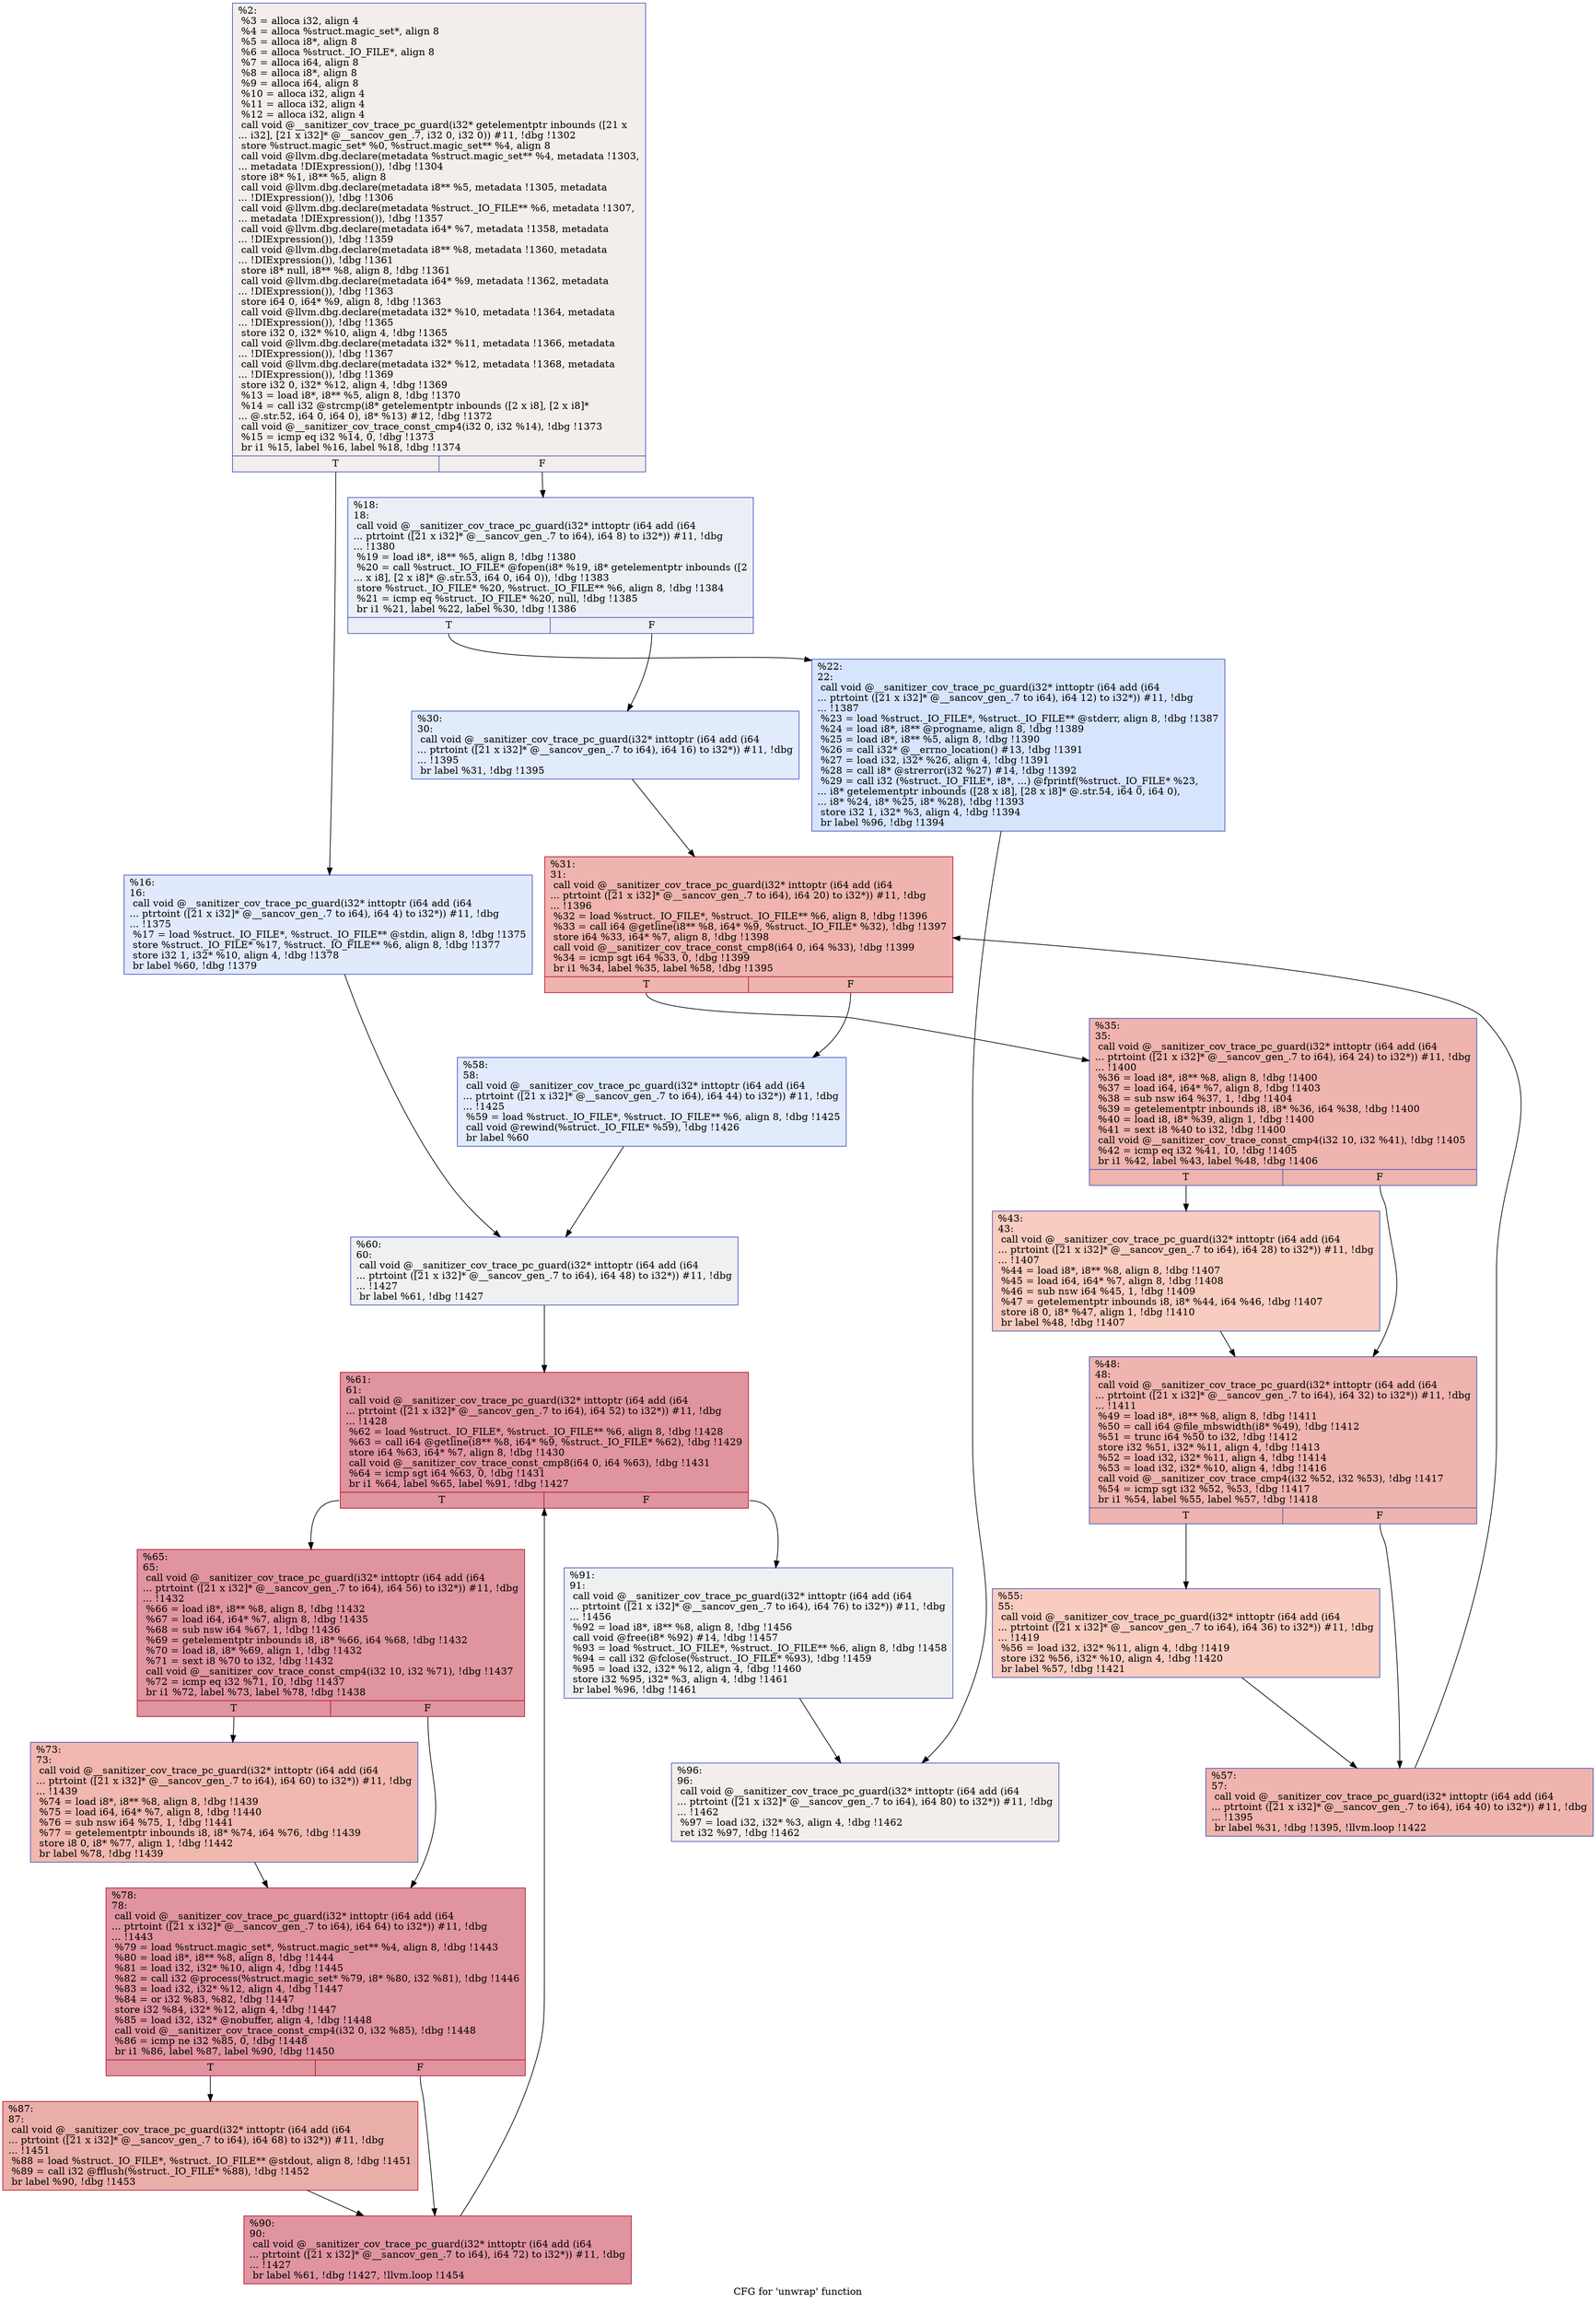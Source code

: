 digraph "CFG for 'unwrap' function" {
	label="CFG for 'unwrap' function";

	Node0x559c5c7cda20 [shape=record,color="#3d50c3ff", style=filled, fillcolor="#e3d9d370",label="{%2:\l  %3 = alloca i32, align 4\l  %4 = alloca %struct.magic_set*, align 8\l  %5 = alloca i8*, align 8\l  %6 = alloca %struct._IO_FILE*, align 8\l  %7 = alloca i64, align 8\l  %8 = alloca i8*, align 8\l  %9 = alloca i64, align 8\l  %10 = alloca i32, align 4\l  %11 = alloca i32, align 4\l  %12 = alloca i32, align 4\l  call void @__sanitizer_cov_trace_pc_guard(i32* getelementptr inbounds ([21 x\l... i32], [21 x i32]* @__sancov_gen_.7, i32 0, i32 0)) #11, !dbg !1302\l  store %struct.magic_set* %0, %struct.magic_set** %4, align 8\l  call void @llvm.dbg.declare(metadata %struct.magic_set** %4, metadata !1303,\l... metadata !DIExpression()), !dbg !1304\l  store i8* %1, i8** %5, align 8\l  call void @llvm.dbg.declare(metadata i8** %5, metadata !1305, metadata\l... !DIExpression()), !dbg !1306\l  call void @llvm.dbg.declare(metadata %struct._IO_FILE** %6, metadata !1307,\l... metadata !DIExpression()), !dbg !1357\l  call void @llvm.dbg.declare(metadata i64* %7, metadata !1358, metadata\l... !DIExpression()), !dbg !1359\l  call void @llvm.dbg.declare(metadata i8** %8, metadata !1360, metadata\l... !DIExpression()), !dbg !1361\l  store i8* null, i8** %8, align 8, !dbg !1361\l  call void @llvm.dbg.declare(metadata i64* %9, metadata !1362, metadata\l... !DIExpression()), !dbg !1363\l  store i64 0, i64* %9, align 8, !dbg !1363\l  call void @llvm.dbg.declare(metadata i32* %10, metadata !1364, metadata\l... !DIExpression()), !dbg !1365\l  store i32 0, i32* %10, align 4, !dbg !1365\l  call void @llvm.dbg.declare(metadata i32* %11, metadata !1366, metadata\l... !DIExpression()), !dbg !1367\l  call void @llvm.dbg.declare(metadata i32* %12, metadata !1368, metadata\l... !DIExpression()), !dbg !1369\l  store i32 0, i32* %12, align 4, !dbg !1369\l  %13 = load i8*, i8** %5, align 8, !dbg !1370\l  %14 = call i32 @strcmp(i8* getelementptr inbounds ([2 x i8], [2 x i8]*\l... @.str.52, i64 0, i64 0), i8* %13) #12, !dbg !1372\l  call void @__sanitizer_cov_trace_const_cmp4(i32 0, i32 %14), !dbg !1373\l  %15 = icmp eq i32 %14, 0, !dbg !1373\l  br i1 %15, label %16, label %18, !dbg !1374\l|{<s0>T|<s1>F}}"];
	Node0x559c5c7cda20:s0 -> Node0x559c5c7d0710;
	Node0x559c5c7cda20:s1 -> Node0x559c5c7d0760;
	Node0x559c5c7d0710 [shape=record,color="#3d50c3ff", style=filled, fillcolor="#b9d0f970",label="{%16:\l16:                                               \l  call void @__sanitizer_cov_trace_pc_guard(i32* inttoptr (i64 add (i64\l... ptrtoint ([21 x i32]* @__sancov_gen_.7 to i64), i64 4) to i32*)) #11, !dbg\l... !1375\l  %17 = load %struct._IO_FILE*, %struct._IO_FILE** @stdin, align 8, !dbg !1375\l  store %struct._IO_FILE* %17, %struct._IO_FILE** %6, align 8, !dbg !1377\l  store i32 1, i32* %10, align 4, !dbg !1378\l  br label %60, !dbg !1379\l}"];
	Node0x559c5c7d0710 -> Node0x559c5c7d0a80;
	Node0x559c5c7d0760 [shape=record,color="#3d50c3ff", style=filled, fillcolor="#d1dae970",label="{%18:\l18:                                               \l  call void @__sanitizer_cov_trace_pc_guard(i32* inttoptr (i64 add (i64\l... ptrtoint ([21 x i32]* @__sancov_gen_.7 to i64), i64 8) to i32*)) #11, !dbg\l... !1380\l  %19 = load i8*, i8** %5, align 8, !dbg !1380\l  %20 = call %struct._IO_FILE* @fopen(i8* %19, i8* getelementptr inbounds ([2\l... x i8], [2 x i8]* @.str.53, i64 0, i64 0)), !dbg !1383\l  store %struct._IO_FILE* %20, %struct._IO_FILE** %6, align 8, !dbg !1384\l  %21 = icmp eq %struct._IO_FILE* %20, null, !dbg !1385\l  br i1 %21, label %22, label %30, !dbg !1386\l|{<s0>T|<s1>F}}"];
	Node0x559c5c7d0760:s0 -> Node0x559c5c7d07b0;
	Node0x559c5c7d0760:s1 -> Node0x559c5c7d0800;
	Node0x559c5c7d07b0 [shape=record,color="#3d50c3ff", style=filled, fillcolor="#a5c3fe70",label="{%22:\l22:                                               \l  call void @__sanitizer_cov_trace_pc_guard(i32* inttoptr (i64 add (i64\l... ptrtoint ([21 x i32]* @__sancov_gen_.7 to i64), i64 12) to i32*)) #11, !dbg\l... !1387\l  %23 = load %struct._IO_FILE*, %struct._IO_FILE** @stderr, align 8, !dbg !1387\l  %24 = load i8*, i8** @progname, align 8, !dbg !1389\l  %25 = load i8*, i8** %5, align 8, !dbg !1390\l  %26 = call i32* @__errno_location() #13, !dbg !1391\l  %27 = load i32, i32* %26, align 4, !dbg !1391\l  %28 = call i8* @strerror(i32 %27) #14, !dbg !1392\l  %29 = call i32 (%struct._IO_FILE*, i8*, ...) @fprintf(%struct._IO_FILE* %23,\l... i8* getelementptr inbounds ([28 x i8], [28 x i8]* @.str.54, i64 0, i64 0),\l... i8* %24, i8* %25, i8* %28), !dbg !1393\l  store i32 1, i32* %3, align 4, !dbg !1394\l  br label %96, !dbg !1394\l}"];
	Node0x559c5c7d07b0 -> Node0x559c5c7d0d00;
	Node0x559c5c7d0800 [shape=record,color="#3d50c3ff", style=filled, fillcolor="#bbd1f870",label="{%30:\l30:                                               \l  call void @__sanitizer_cov_trace_pc_guard(i32* inttoptr (i64 add (i64\l... ptrtoint ([21 x i32]* @__sancov_gen_.7 to i64), i64 16) to i32*)) #11, !dbg\l... !1395\l  br label %31, !dbg !1395\l}"];
	Node0x559c5c7d0800 -> Node0x559c5c7d0850;
	Node0x559c5c7d0850 [shape=record,color="#b70d28ff", style=filled, fillcolor="#d8564670",label="{%31:\l31:                                               \l  call void @__sanitizer_cov_trace_pc_guard(i32* inttoptr (i64 add (i64\l... ptrtoint ([21 x i32]* @__sancov_gen_.7 to i64), i64 20) to i32*)) #11, !dbg\l... !1396\l  %32 = load %struct._IO_FILE*, %struct._IO_FILE** %6, align 8, !dbg !1396\l  %33 = call i64 @getline(i8** %8, i64* %9, %struct._IO_FILE* %32), !dbg !1397\l  store i64 %33, i64* %7, align 8, !dbg !1398\l  call void @__sanitizer_cov_trace_const_cmp8(i64 0, i64 %33), !dbg !1399\l  %34 = icmp sgt i64 %33, 0, !dbg !1399\l  br i1 %34, label %35, label %58, !dbg !1395\l|{<s0>T|<s1>F}}"];
	Node0x559c5c7d0850:s0 -> Node0x559c5c7d08a0;
	Node0x559c5c7d0850:s1 -> Node0x559c5c7d0a30;
	Node0x559c5c7d08a0 [shape=record,color="#3d50c3ff", style=filled, fillcolor="#d8564670",label="{%35:\l35:                                               \l  call void @__sanitizer_cov_trace_pc_guard(i32* inttoptr (i64 add (i64\l... ptrtoint ([21 x i32]* @__sancov_gen_.7 to i64), i64 24) to i32*)) #11, !dbg\l... !1400\l  %36 = load i8*, i8** %8, align 8, !dbg !1400\l  %37 = load i64, i64* %7, align 8, !dbg !1403\l  %38 = sub nsw i64 %37, 1, !dbg !1404\l  %39 = getelementptr inbounds i8, i8* %36, i64 %38, !dbg !1400\l  %40 = load i8, i8* %39, align 1, !dbg !1400\l  %41 = sext i8 %40 to i32, !dbg !1400\l  call void @__sanitizer_cov_trace_const_cmp4(i32 10, i32 %41), !dbg !1405\l  %42 = icmp eq i32 %41, 10, !dbg !1405\l  br i1 %42, label %43, label %48, !dbg !1406\l|{<s0>T|<s1>F}}"];
	Node0x559c5c7d08a0:s0 -> Node0x559c5c7d08f0;
	Node0x559c5c7d08a0:s1 -> Node0x559c5c7d0940;
	Node0x559c5c7d08f0 [shape=record,color="#3d50c3ff", style=filled, fillcolor="#f08b6e70",label="{%43:\l43:                                               \l  call void @__sanitizer_cov_trace_pc_guard(i32* inttoptr (i64 add (i64\l... ptrtoint ([21 x i32]* @__sancov_gen_.7 to i64), i64 28) to i32*)) #11, !dbg\l... !1407\l  %44 = load i8*, i8** %8, align 8, !dbg !1407\l  %45 = load i64, i64* %7, align 8, !dbg !1408\l  %46 = sub nsw i64 %45, 1, !dbg !1409\l  %47 = getelementptr inbounds i8, i8* %44, i64 %46, !dbg !1407\l  store i8 0, i8* %47, align 1, !dbg !1410\l  br label %48, !dbg !1407\l}"];
	Node0x559c5c7d08f0 -> Node0x559c5c7d0940;
	Node0x559c5c7d0940 [shape=record,color="#3d50c3ff", style=filled, fillcolor="#d8564670",label="{%48:\l48:                                               \l  call void @__sanitizer_cov_trace_pc_guard(i32* inttoptr (i64 add (i64\l... ptrtoint ([21 x i32]* @__sancov_gen_.7 to i64), i64 32) to i32*)) #11, !dbg\l... !1411\l  %49 = load i8*, i8** %8, align 8, !dbg !1411\l  %50 = call i64 @file_mbswidth(i8* %49), !dbg !1412\l  %51 = trunc i64 %50 to i32, !dbg !1412\l  store i32 %51, i32* %11, align 4, !dbg !1413\l  %52 = load i32, i32* %11, align 4, !dbg !1414\l  %53 = load i32, i32* %10, align 4, !dbg !1416\l  call void @__sanitizer_cov_trace_cmp4(i32 %52, i32 %53), !dbg !1417\l  %54 = icmp sgt i32 %52, %53, !dbg !1417\l  br i1 %54, label %55, label %57, !dbg !1418\l|{<s0>T|<s1>F}}"];
	Node0x559c5c7d0940:s0 -> Node0x559c5c7d0990;
	Node0x559c5c7d0940:s1 -> Node0x559c5c7d09e0;
	Node0x559c5c7d0990 [shape=record,color="#3d50c3ff", style=filled, fillcolor="#f08b6e70",label="{%55:\l55:                                               \l  call void @__sanitizer_cov_trace_pc_guard(i32* inttoptr (i64 add (i64\l... ptrtoint ([21 x i32]* @__sancov_gen_.7 to i64), i64 36) to i32*)) #11, !dbg\l... !1419\l  %56 = load i32, i32* %11, align 4, !dbg !1419\l  store i32 %56, i32* %10, align 4, !dbg !1420\l  br label %57, !dbg !1421\l}"];
	Node0x559c5c7d0990 -> Node0x559c5c7d09e0;
	Node0x559c5c7d09e0 [shape=record,color="#3d50c3ff", style=filled, fillcolor="#d8564670",label="{%57:\l57:                                               \l  call void @__sanitizer_cov_trace_pc_guard(i32* inttoptr (i64 add (i64\l... ptrtoint ([21 x i32]* @__sancov_gen_.7 to i64), i64 40) to i32*)) #11, !dbg\l... !1395\l  br label %31, !dbg !1395, !llvm.loop !1422\l}"];
	Node0x559c5c7d09e0 -> Node0x559c5c7d0850;
	Node0x559c5c7d0a30 [shape=record,color="#3d50c3ff", style=filled, fillcolor="#bbd1f870",label="{%58:\l58:                                               \l  call void @__sanitizer_cov_trace_pc_guard(i32* inttoptr (i64 add (i64\l... ptrtoint ([21 x i32]* @__sancov_gen_.7 to i64), i64 44) to i32*)) #11, !dbg\l... !1425\l  %59 = load %struct._IO_FILE*, %struct._IO_FILE** %6, align 8, !dbg !1425\l  call void @rewind(%struct._IO_FILE* %59), !dbg !1426\l  br label %60\l}"];
	Node0x559c5c7d0a30 -> Node0x559c5c7d0a80;
	Node0x559c5c7d0a80 [shape=record,color="#3d50c3ff", style=filled, fillcolor="#d9dce170",label="{%60:\l60:                                               \l  call void @__sanitizer_cov_trace_pc_guard(i32* inttoptr (i64 add (i64\l... ptrtoint ([21 x i32]* @__sancov_gen_.7 to i64), i64 48) to i32*)) #11, !dbg\l... !1427\l  br label %61, !dbg !1427\l}"];
	Node0x559c5c7d0a80 -> Node0x559c5c7d0ad0;
	Node0x559c5c7d0ad0 [shape=record,color="#b70d28ff", style=filled, fillcolor="#b70d2870",label="{%61:\l61:                                               \l  call void @__sanitizer_cov_trace_pc_guard(i32* inttoptr (i64 add (i64\l... ptrtoint ([21 x i32]* @__sancov_gen_.7 to i64), i64 52) to i32*)) #11, !dbg\l... !1428\l  %62 = load %struct._IO_FILE*, %struct._IO_FILE** %6, align 8, !dbg !1428\l  %63 = call i64 @getline(i8** %8, i64* %9, %struct._IO_FILE* %62), !dbg !1429\l  store i64 %63, i64* %7, align 8, !dbg !1430\l  call void @__sanitizer_cov_trace_const_cmp8(i64 0, i64 %63), !dbg !1431\l  %64 = icmp sgt i64 %63, 0, !dbg !1431\l  br i1 %64, label %65, label %91, !dbg !1427\l|{<s0>T|<s1>F}}"];
	Node0x559c5c7d0ad0:s0 -> Node0x559c5c7d0b20;
	Node0x559c5c7d0ad0:s1 -> Node0x559c5c7d0cb0;
	Node0x559c5c7d0b20 [shape=record,color="#b70d28ff", style=filled, fillcolor="#b70d2870",label="{%65:\l65:                                               \l  call void @__sanitizer_cov_trace_pc_guard(i32* inttoptr (i64 add (i64\l... ptrtoint ([21 x i32]* @__sancov_gen_.7 to i64), i64 56) to i32*)) #11, !dbg\l... !1432\l  %66 = load i8*, i8** %8, align 8, !dbg !1432\l  %67 = load i64, i64* %7, align 8, !dbg !1435\l  %68 = sub nsw i64 %67, 1, !dbg !1436\l  %69 = getelementptr inbounds i8, i8* %66, i64 %68, !dbg !1432\l  %70 = load i8, i8* %69, align 1, !dbg !1432\l  %71 = sext i8 %70 to i32, !dbg !1432\l  call void @__sanitizer_cov_trace_const_cmp4(i32 10, i32 %71), !dbg !1437\l  %72 = icmp eq i32 %71, 10, !dbg !1437\l  br i1 %72, label %73, label %78, !dbg !1438\l|{<s0>T|<s1>F}}"];
	Node0x559c5c7d0b20:s0 -> Node0x559c5c7d0b70;
	Node0x559c5c7d0b20:s1 -> Node0x559c5c7d0bc0;
	Node0x559c5c7d0b70 [shape=record,color="#3d50c3ff", style=filled, fillcolor="#dc5d4a70",label="{%73:\l73:                                               \l  call void @__sanitizer_cov_trace_pc_guard(i32* inttoptr (i64 add (i64\l... ptrtoint ([21 x i32]* @__sancov_gen_.7 to i64), i64 60) to i32*)) #11, !dbg\l... !1439\l  %74 = load i8*, i8** %8, align 8, !dbg !1439\l  %75 = load i64, i64* %7, align 8, !dbg !1440\l  %76 = sub nsw i64 %75, 1, !dbg !1441\l  %77 = getelementptr inbounds i8, i8* %74, i64 %76, !dbg !1439\l  store i8 0, i8* %77, align 1, !dbg !1442\l  br label %78, !dbg !1439\l}"];
	Node0x559c5c7d0b70 -> Node0x559c5c7d0bc0;
	Node0x559c5c7d0bc0 [shape=record,color="#b70d28ff", style=filled, fillcolor="#b70d2870",label="{%78:\l78:                                               \l  call void @__sanitizer_cov_trace_pc_guard(i32* inttoptr (i64 add (i64\l... ptrtoint ([21 x i32]* @__sancov_gen_.7 to i64), i64 64) to i32*)) #11, !dbg\l... !1443\l  %79 = load %struct.magic_set*, %struct.magic_set** %4, align 8, !dbg !1443\l  %80 = load i8*, i8** %8, align 8, !dbg !1444\l  %81 = load i32, i32* %10, align 4, !dbg !1445\l  %82 = call i32 @process(%struct.magic_set* %79, i8* %80, i32 %81), !dbg !1446\l  %83 = load i32, i32* %12, align 4, !dbg !1447\l  %84 = or i32 %83, %82, !dbg !1447\l  store i32 %84, i32* %12, align 4, !dbg !1447\l  %85 = load i32, i32* @nobuffer, align 4, !dbg !1448\l  call void @__sanitizer_cov_trace_const_cmp4(i32 0, i32 %85), !dbg !1448\l  %86 = icmp ne i32 %85, 0, !dbg !1448\l  br i1 %86, label %87, label %90, !dbg !1450\l|{<s0>T|<s1>F}}"];
	Node0x559c5c7d0bc0:s0 -> Node0x559c5c7d0c10;
	Node0x559c5c7d0bc0:s1 -> Node0x559c5c7d0c60;
	Node0x559c5c7d0c10 [shape=record,color="#b70d28ff", style=filled, fillcolor="#d0473d70",label="{%87:\l87:                                               \l  call void @__sanitizer_cov_trace_pc_guard(i32* inttoptr (i64 add (i64\l... ptrtoint ([21 x i32]* @__sancov_gen_.7 to i64), i64 68) to i32*)) #11, !dbg\l... !1451\l  %88 = load %struct._IO_FILE*, %struct._IO_FILE** @stdout, align 8, !dbg !1451\l  %89 = call i32 @fflush(%struct._IO_FILE* %88), !dbg !1452\l  br label %90, !dbg !1453\l}"];
	Node0x559c5c7d0c10 -> Node0x559c5c7d0c60;
	Node0x559c5c7d0c60 [shape=record,color="#b70d28ff", style=filled, fillcolor="#b70d2870",label="{%90:\l90:                                               \l  call void @__sanitizer_cov_trace_pc_guard(i32* inttoptr (i64 add (i64\l... ptrtoint ([21 x i32]* @__sancov_gen_.7 to i64), i64 72) to i32*)) #11, !dbg\l... !1427\l  br label %61, !dbg !1427, !llvm.loop !1454\l}"];
	Node0x559c5c7d0c60 -> Node0x559c5c7d0ad0;
	Node0x559c5c7d0cb0 [shape=record,color="#3d50c3ff", style=filled, fillcolor="#d9dce170",label="{%91:\l91:                                               \l  call void @__sanitizer_cov_trace_pc_guard(i32* inttoptr (i64 add (i64\l... ptrtoint ([21 x i32]* @__sancov_gen_.7 to i64), i64 76) to i32*)) #11, !dbg\l... !1456\l  %92 = load i8*, i8** %8, align 8, !dbg !1456\l  call void @free(i8* %92) #14, !dbg !1457\l  %93 = load %struct._IO_FILE*, %struct._IO_FILE** %6, align 8, !dbg !1458\l  %94 = call i32 @fclose(%struct._IO_FILE* %93), !dbg !1459\l  %95 = load i32, i32* %12, align 4, !dbg !1460\l  store i32 %95, i32* %3, align 4, !dbg !1461\l  br label %96, !dbg !1461\l}"];
	Node0x559c5c7d0cb0 -> Node0x559c5c7d0d00;
	Node0x559c5c7d0d00 [shape=record,color="#3d50c3ff", style=filled, fillcolor="#e3d9d370",label="{%96:\l96:                                               \l  call void @__sanitizer_cov_trace_pc_guard(i32* inttoptr (i64 add (i64\l... ptrtoint ([21 x i32]* @__sancov_gen_.7 to i64), i64 80) to i32*)) #11, !dbg\l... !1462\l  %97 = load i32, i32* %3, align 4, !dbg !1462\l  ret i32 %97, !dbg !1462\l}"];
}
